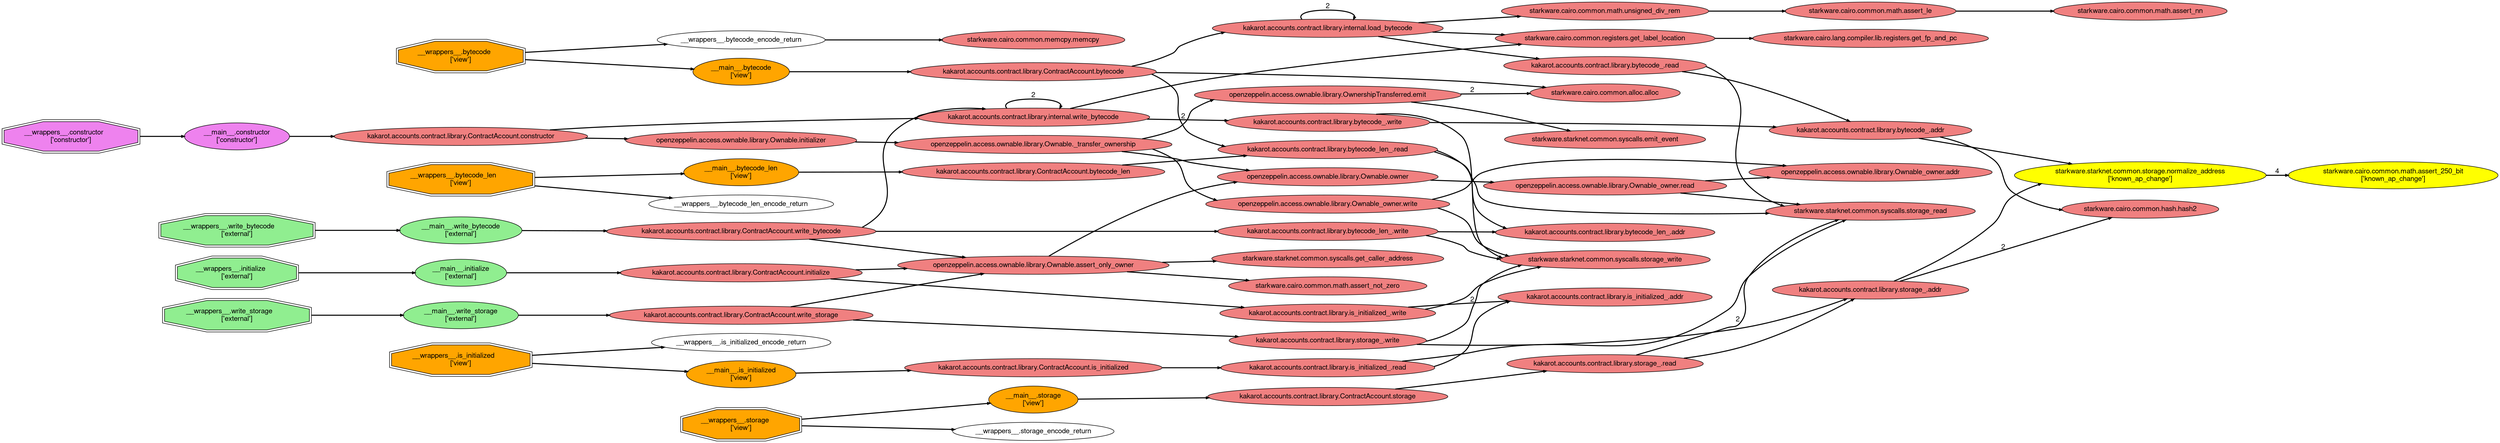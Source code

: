 // Call flow graph
digraph contract_account {
	graph [fontname="Helvetica,Arial,sans-serif" fontsize=20 layout=dot newrank=true rankdir=LR]
	node [fontname="Helvetica,Arial,sans-serif" pencolor="#00000044" shape="rect, plaintext" style=filled]
	edge [arrowsize=0.5 fontname="Helvetica,Arial,sans-serif" labeldistance=3 labelfontcolor="#00000080" penwidth=2]
	0 [label="starkware.cairo.common.alloc.alloc" color="" fillcolor=lightcoral shape=oval style=filled]
	3 [label="starkware.cairo.common.hash.hash2" color="" fillcolor=lightcoral shape=oval style=filled]
	9 [label="starkware.cairo.common.memcpy.memcpy" color="" fillcolor=lightcoral shape=oval style=filled]
	24 [label="starkware.cairo.lang.compiler.lib.registers.get_fp_and_pc" color="" fillcolor=lightcoral shape=oval style=filled]
	25 [label="starkware.cairo.common.math.assert_not_zero" color="" fillcolor=lightcoral shape=oval style=filled]
	30 [label="starkware.cairo.common.math.assert_nn" color="" fillcolor=lightcoral shape=oval style=filled]
	34 [label="starkware.cairo.common.math.assert_le" color="" fillcolor=lightcoral shape=oval style=filled]
	39 [label="starkware.cairo.common.math.assert_250_bit\l['known_ap_change']" color="" fillcolor=yellow shape=oval style=filled]
	52 [label="starkware.cairo.common.math.unsigned_div_rem" color="" fillcolor=lightcoral shape=oval style=filled]
	67 [label="starkware.starknet.common.storage.normalize_address\l['known_ap_change']" color="" fillcolor=yellow shape=oval style=filled]
	107 [label="starkware.starknet.common.syscalls.get_caller_address" color="" fillcolor=lightcoral shape=oval style=filled]
	114 [label="starkware.starknet.common.syscalls.storage_read" color="" fillcolor=lightcoral shape=oval style=filled]
	122 [label="starkware.starknet.common.syscalls.storage_write" color="" fillcolor=lightcoral shape=oval style=filled]
	130 [label="starkware.starknet.common.syscalls.emit_event" color="" fillcolor=lightcoral shape=oval style=filled]
	140 [label="starkware.cairo.common.registers.get_label_location" color="" fillcolor=lightcoral shape=oval style=filled]
	146 [label="openzeppelin.access.ownable.library.OwnershipTransferred.emit" color="" fillcolor=lightcoral shape=oval style=filled]
	171 [label="openzeppelin.access.ownable.library.Ownable_owner.addr" color="" fillcolor=lightcoral shape=oval style=filled]
	176 [label="openzeppelin.access.ownable.library.Ownable_owner.read" color="" fillcolor=lightcoral shape=oval style=filled]
	189 [label="openzeppelin.access.ownable.library.Ownable_owner.write" color="" fillcolor=lightcoral shape=oval style=filled]
	201 [label="openzeppelin.access.ownable.library.Ownable.initializer" color="" fillcolor=lightcoral shape=oval style=filled]
	208 [label="openzeppelin.access.ownable.library.Ownable.assert_only_owner" color="" fillcolor=lightcoral shape=oval style=filled]
	223 [label="openzeppelin.access.ownable.library.Ownable.owner" color="" fillcolor=lightcoral shape=oval style=filled]
	229 [label="openzeppelin.access.ownable.library.Ownable._transfer_ownership" color="" fillcolor=lightcoral shape=oval style=filled]
	250 [label="kakarot.accounts.contract.library.bytecode_.addr" color="" fillcolor=lightcoral shape=oval style=filled]
	264 [label="kakarot.accounts.contract.library.bytecode_.read" color="" fillcolor=lightcoral shape=oval style=filled]
	278 [label="kakarot.accounts.contract.library.bytecode_.write" color="" fillcolor=lightcoral shape=oval style=filled]
	291 [label="kakarot.accounts.contract.library.bytecode_len_.addr" color="" fillcolor=lightcoral shape=oval style=filled]
	296 [label="kakarot.accounts.contract.library.bytecode_len_.read" color="" fillcolor=lightcoral shape=oval style=filled]
	309 [label="kakarot.accounts.contract.library.bytecode_len_.write" color="" fillcolor=lightcoral shape=oval style=filled]
	321 [label="kakarot.accounts.contract.library.storage_.addr" color="" fillcolor=lightcoral shape=oval style=filled]
	338 [label="kakarot.accounts.contract.library.storage_.read" color="" fillcolor=lightcoral shape=oval style=filled]
	359 [label="kakarot.accounts.contract.library.storage_.write" color="" fillcolor=lightcoral shape=oval style=filled]
	378 [label="kakarot.accounts.contract.library.is_initialized_.addr" color="" fillcolor=lightcoral shape=oval style=filled]
	383 [label="kakarot.accounts.contract.library.is_initialized_.read" color="" fillcolor=lightcoral shape=oval style=filled]
	396 [label="kakarot.accounts.contract.library.is_initialized_.write" color="" fillcolor=lightcoral shape=oval style=filled]
	408 [label="kakarot.accounts.contract.library.ContractAccount.constructor" color="" fillcolor=lightcoral shape=oval style=filled]
	426 [label="kakarot.accounts.contract.library.ContractAccount.write_bytecode" color="" fillcolor=lightcoral shape=oval style=filled]
	446 [label="kakarot.accounts.contract.library.ContractAccount.bytecode_len" color="" fillcolor=lightcoral shape=oval style=filled]
	459 [label="kakarot.accounts.contract.library.ContractAccount.bytecode" color="" fillcolor=lightcoral shape=oval style=filled]
	487 [label="kakarot.accounts.contract.library.ContractAccount.storage" color="" fillcolor=lightcoral shape=oval style=filled]
	501 [label="kakarot.accounts.contract.library.ContractAccount.write_storage" color="" fillcolor=lightcoral shape=oval style=filled]
	514 [label="kakarot.accounts.contract.library.ContractAccount.is_initialized" color="" fillcolor=lightcoral shape=oval style=filled]
	525 [label="kakarot.accounts.contract.library.ContractAccount.initialize" color="" fillcolor=lightcoral shape=oval style=filled]
	553 [label="kakarot.accounts.contract.library.internal.write_bytecode" color="" fillcolor=lightcoral shape=oval style=filled]
	607 [label="kakarot.accounts.contract.library.internal.load_bytecode" color="" fillcolor=lightcoral shape=oval style=filled]
	664 [label="__main__.constructor\l['constructor']" color="" fillcolor=violet shape=oval style=filled]
	674 [label="__wrappers__.constructor\l['constructor']" color="" fillcolor=violet shape=doubleoctagon style=filled]
	704 [label="__main__.write_bytecode\l['external']" color="" fillcolor=lightgreen shape=oval style=filled]
	713 [label="__wrappers__.write_bytecode\l['external']" color="" fillcolor=lightgreen shape=doubleoctagon style=filled]
	742 [label="__main__.bytecode\l['view']" color="" fillcolor=orange shape=oval style=filled]
	749 [label="__wrappers__.bytecode_encode_return" color="" fillcolor=white shape=oval style=solid]
	768 [label="__wrappers__.bytecode\l['view']" color="" fillcolor=orange shape=doubleoctagon style=filled]
	790 [label="__main__.bytecode_len\l['view']" color="" fillcolor=orange shape=oval style=filled]
	797 [label="__wrappers__.bytecode_len_encode_return" color="" fillcolor=white shape=oval style=solid]
	806 [label="__wrappers__.bytecode_len\l['view']" color="" fillcolor=orange shape=doubleoctagon style=filled]
	823 [label="__main__.write_storage\l['external']" color="" fillcolor=lightgreen shape=oval style=filled]
	834 [label="__wrappers__.write_storage\l['external']" color="" fillcolor=lightgreen shape=doubleoctagon style=filled]
	857 [label="__main__.storage\l['view']" color="" fillcolor=orange shape=oval style=filled]
	866 [label="__wrappers__.storage_encode_return" color="" fillcolor=white shape=oval style=solid]
	876 [label="__wrappers__.storage\l['view']" color="" fillcolor=orange shape=doubleoctagon style=filled]
	897 [label="__main__.initialize\l['external']" color="" fillcolor=lightgreen shape=oval style=filled]
	904 [label="__wrappers__.initialize\l['external']" color="" fillcolor=lightgreen shape=doubleoctagon style=filled]
	921 [label="__main__.is_initialized\l['view']" color="" fillcolor=orange shape=oval style=filled]
	928 [label="__wrappers__.is_initialized_encode_return" color="" fillcolor=white shape=oval style=solid]
	937 [label="__wrappers__.is_initialized\l['view']" color="" fillcolor=orange shape=doubleoctagon style=filled]
	34 -> 30
	52 -> 34
	67 -> 39 [label=4]
	140 -> 24
	146 -> 0 [label=2]
	146 -> 130
	176 -> 171
	176 -> 114
	189 -> 171
	189 -> 122
	201 -> 229
	208 -> 223
	208 -> 107
	208 -> 25
	223 -> 176
	229 -> 223
	229 -> 189
	229 -> 146
	250 -> 3
	250 -> 67
	264 -> 250
	264 -> 114
	278 -> 250
	278 -> 122
	296 -> 291
	296 -> 114
	309 -> 291
	309 -> 122
	321 -> 3 [label=2]
	321 -> 67
	338 -> 321
	338 -> 114 [label=2]
	359 -> 321
	359 -> 122 [label=2]
	383 -> 378
	383 -> 114
	396 -> 378
	396 -> 122
	408 -> 201
	408 -> 553
	426 -> 208
	426 -> 309
	426 -> 553
	446 -> 296
	459 -> 296
	459 -> 0
	459 -> 607
	487 -> 338
	501 -> 208
	501 -> 359
	514 -> 383
	525 -> 208
	525 -> 396
	553 -> 278 [label=2]
	553 -> 553 [label=2]
	553 -> 140
	607 -> 264
	607 -> 607 [label=2]
	607 -> 140
	607 -> 52
	664 -> 408
	674 -> 664
	704 -> 426
	713 -> 704
	742 -> 459
	749 -> 9
	768 -> 742
	768 -> 749
	790 -> 446
	806 -> 790
	806 -> 797
	823 -> 501
	834 -> 823
	857 -> 487
	876 -> 857
	876 -> 866
	897 -> 525
	904 -> 897
	921 -> 514
	937 -> 921
	937 -> 928
}
